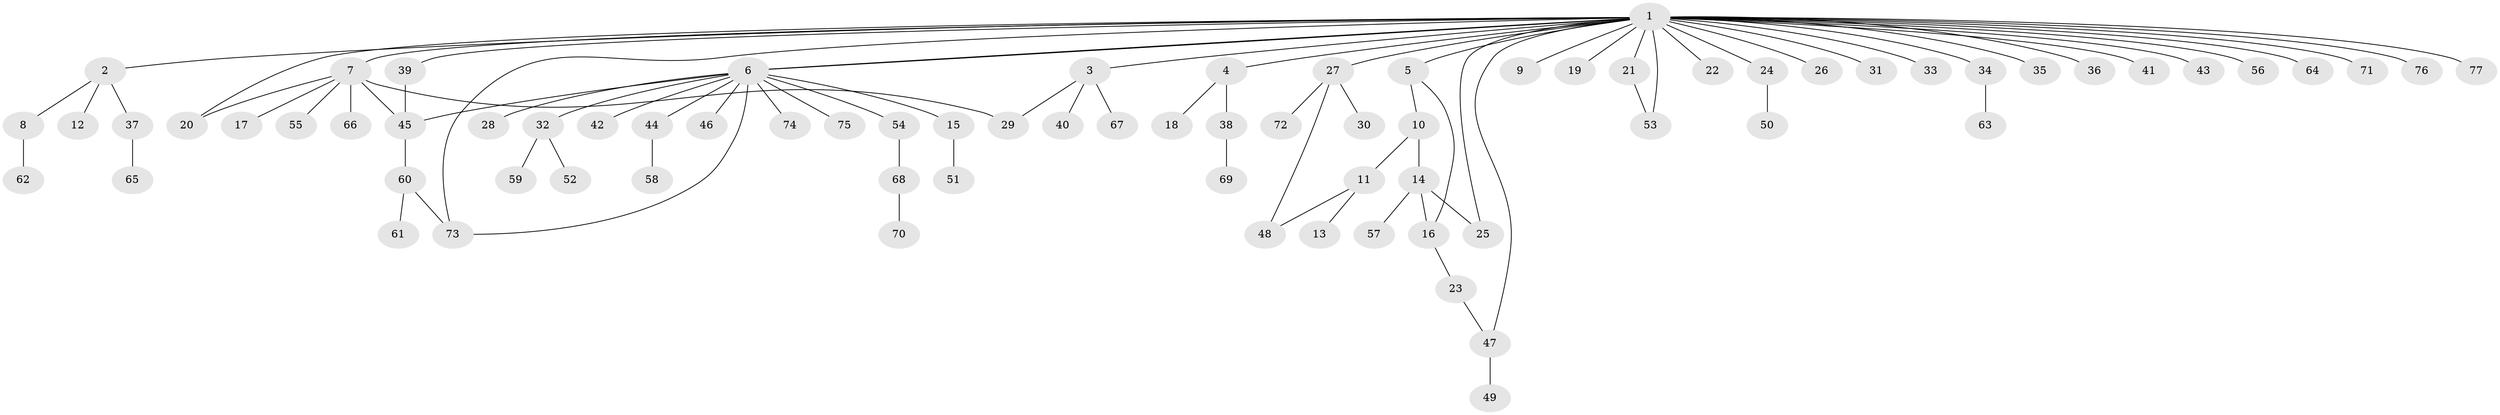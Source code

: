 // coarse degree distribution, {29: 0.02127659574468085, 3: 0.1276595744680851, 2: 0.1702127659574468, 10: 0.02127659574468085, 1: 0.6382978723404256, 5: 0.02127659574468085}
// Generated by graph-tools (version 1.1) at 2025/50/03/04/25 22:50:12]
// undirected, 77 vertices, 88 edges
graph export_dot {
  node [color=gray90,style=filled];
  1;
  2;
  3;
  4;
  5;
  6;
  7;
  8;
  9;
  10;
  11;
  12;
  13;
  14;
  15;
  16;
  17;
  18;
  19;
  20;
  21;
  22;
  23;
  24;
  25;
  26;
  27;
  28;
  29;
  30;
  31;
  32;
  33;
  34;
  35;
  36;
  37;
  38;
  39;
  40;
  41;
  42;
  43;
  44;
  45;
  46;
  47;
  48;
  49;
  50;
  51;
  52;
  53;
  54;
  55;
  56;
  57;
  58;
  59;
  60;
  61;
  62;
  63;
  64;
  65;
  66;
  67;
  68;
  69;
  70;
  71;
  72;
  73;
  74;
  75;
  76;
  77;
  1 -- 2;
  1 -- 3;
  1 -- 4;
  1 -- 5;
  1 -- 6;
  1 -- 6;
  1 -- 7;
  1 -- 9;
  1 -- 19;
  1 -- 20;
  1 -- 21;
  1 -- 22;
  1 -- 24;
  1 -- 25;
  1 -- 26;
  1 -- 27;
  1 -- 31;
  1 -- 33;
  1 -- 34;
  1 -- 35;
  1 -- 36;
  1 -- 39;
  1 -- 41;
  1 -- 43;
  1 -- 47;
  1 -- 53;
  1 -- 56;
  1 -- 64;
  1 -- 71;
  1 -- 73;
  1 -- 76;
  1 -- 77;
  2 -- 8;
  2 -- 12;
  2 -- 37;
  3 -- 29;
  3 -- 40;
  3 -- 67;
  4 -- 18;
  4 -- 38;
  5 -- 10;
  5 -- 16;
  6 -- 15;
  6 -- 28;
  6 -- 32;
  6 -- 42;
  6 -- 44;
  6 -- 45;
  6 -- 46;
  6 -- 54;
  6 -- 73;
  6 -- 74;
  6 -- 75;
  7 -- 17;
  7 -- 20;
  7 -- 29;
  7 -- 45;
  7 -- 55;
  7 -- 66;
  8 -- 62;
  10 -- 11;
  10 -- 14;
  11 -- 13;
  11 -- 48;
  14 -- 16;
  14 -- 25;
  14 -- 57;
  15 -- 51;
  16 -- 23;
  21 -- 53;
  23 -- 47;
  24 -- 50;
  27 -- 30;
  27 -- 48;
  27 -- 72;
  32 -- 52;
  32 -- 59;
  34 -- 63;
  37 -- 65;
  38 -- 69;
  39 -- 45;
  44 -- 58;
  45 -- 60;
  47 -- 49;
  54 -- 68;
  60 -- 61;
  60 -- 73;
  68 -- 70;
}
